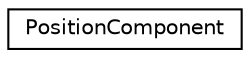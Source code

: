 digraph "Graphical Class Hierarchy"
{
 // LATEX_PDF_SIZE
  edge [fontname="Helvetica",fontsize="10",labelfontname="Helvetica",labelfontsize="10"];
  node [fontname="Helvetica",fontsize="10",shape=record];
  rankdir="LR";
  Node0 [label="PositionComponent",height=0.2,width=0.4,color="black", fillcolor="white", style="filled",URL="$struct_position_component.html",tooltip=" "];
}
